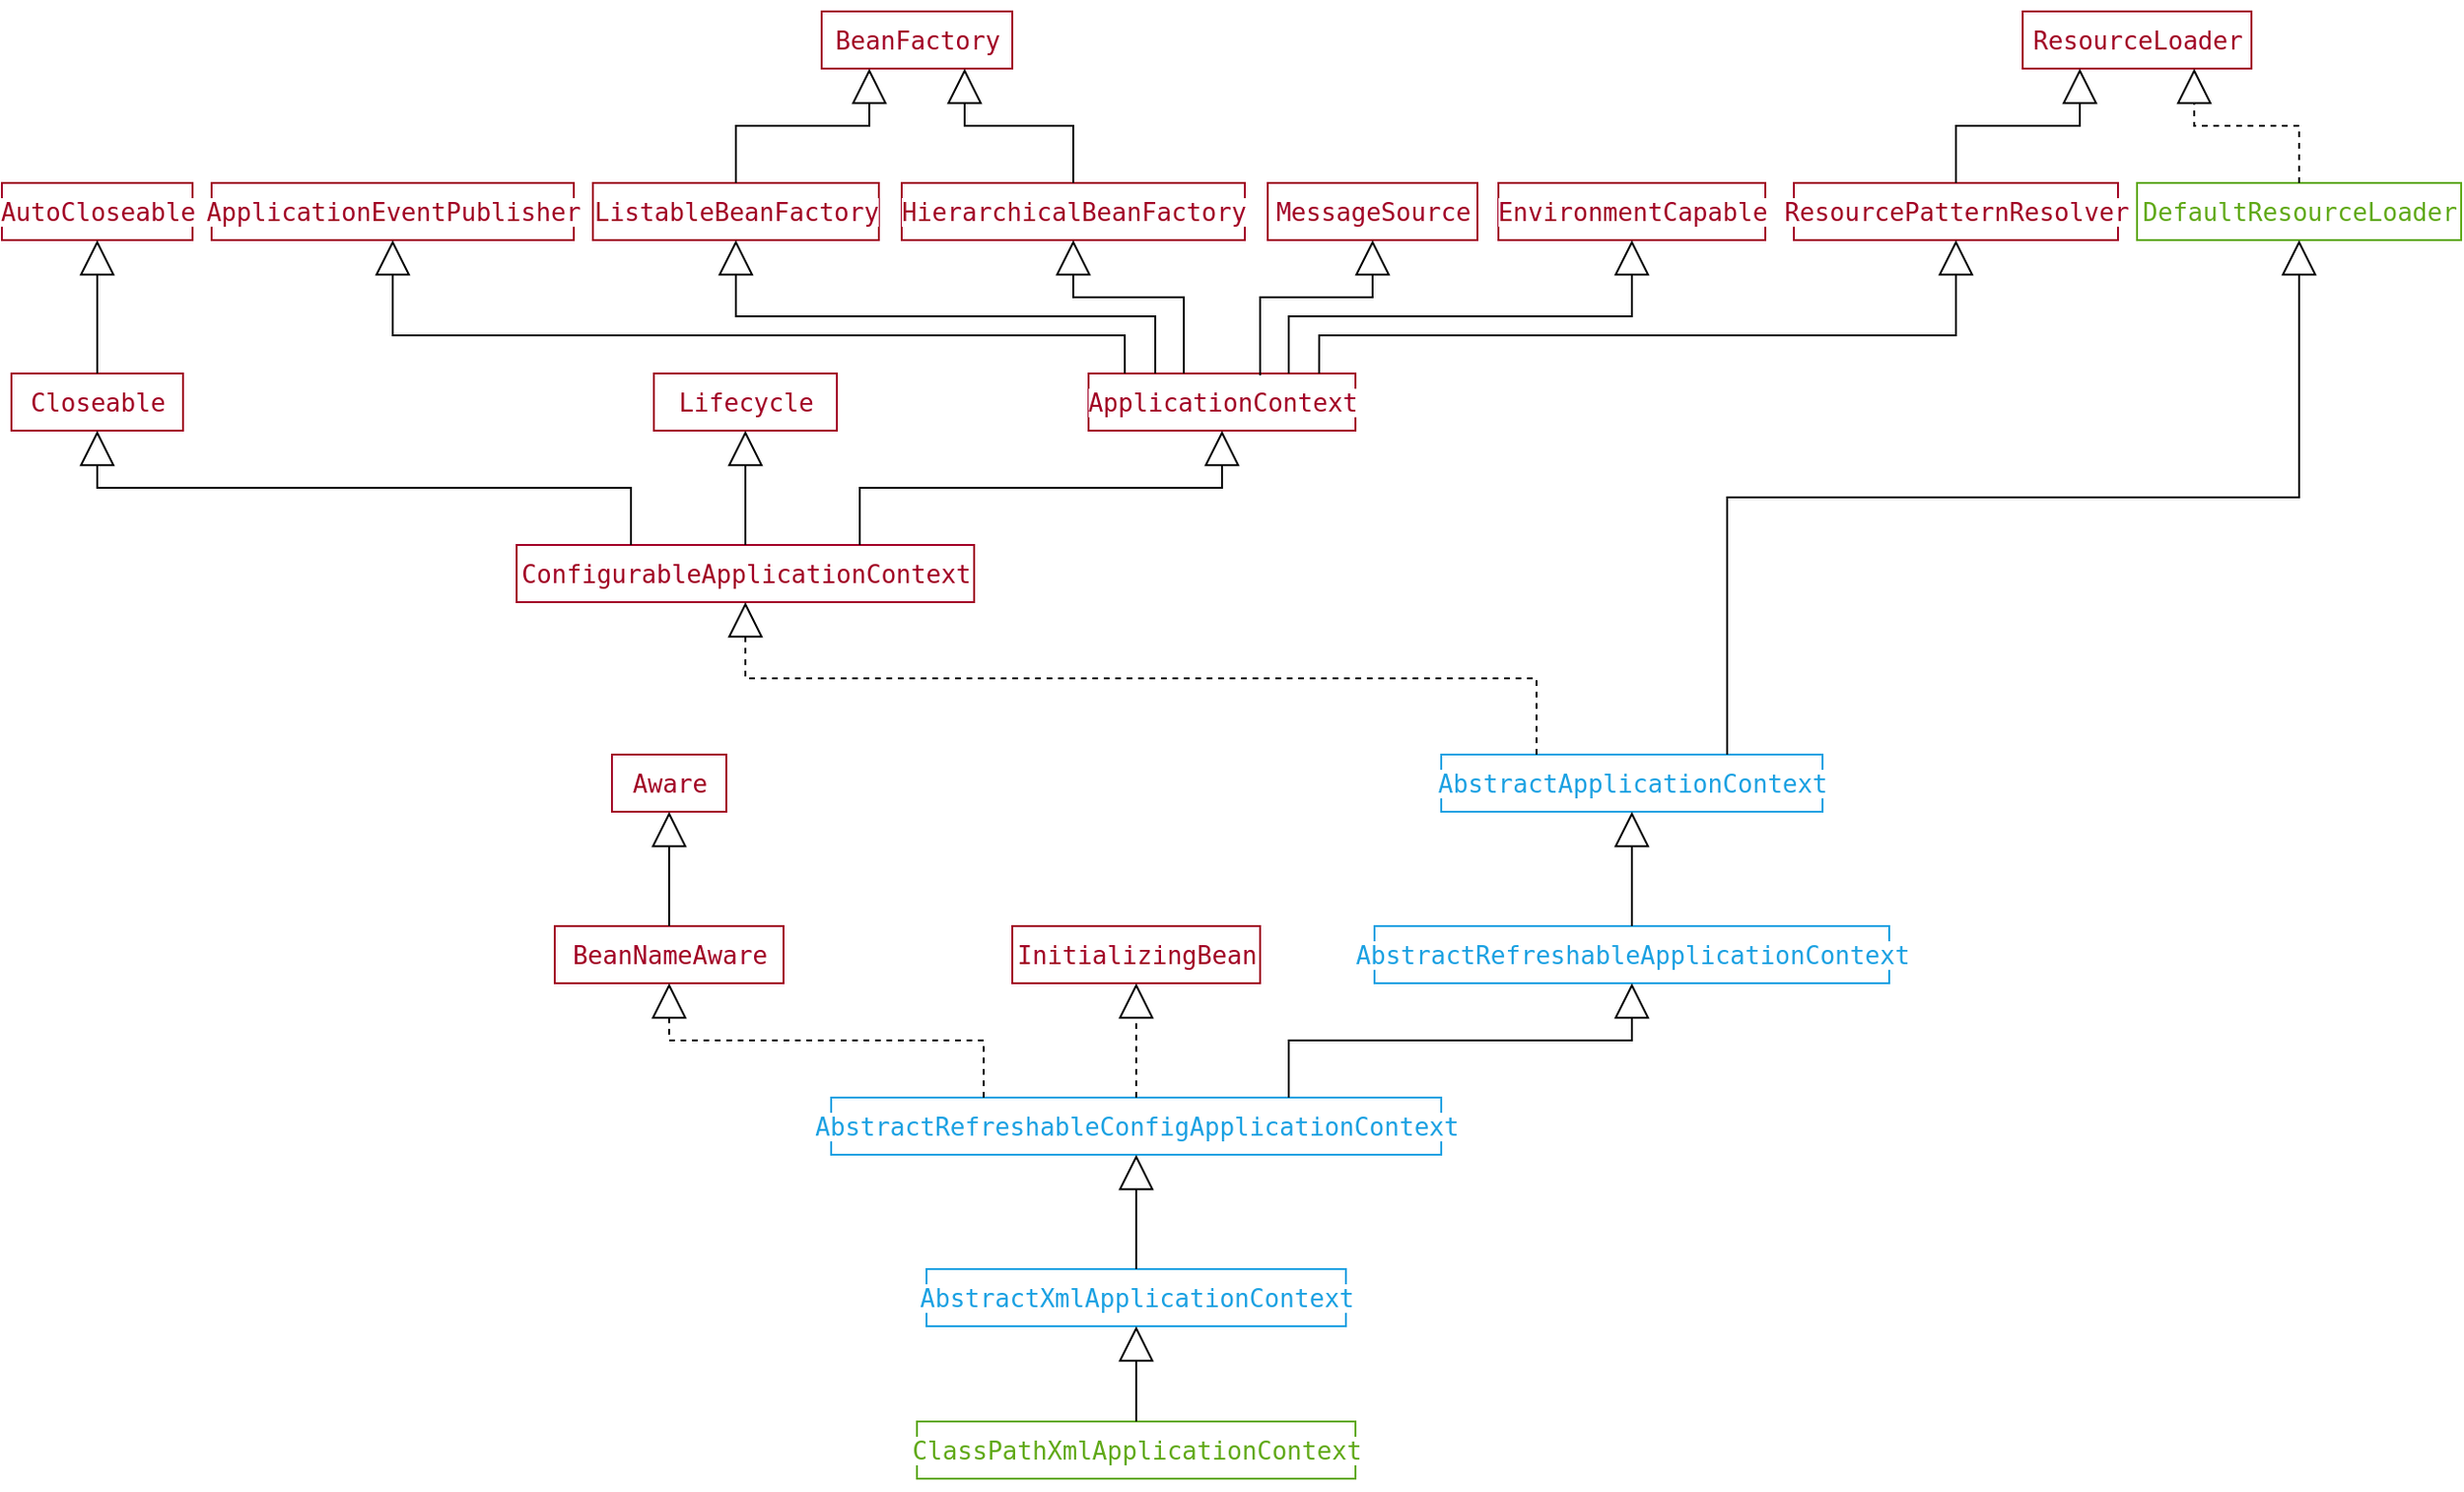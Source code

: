 <mxfile version="12.9.9" type="device" pages="3"><diagram id="c3KpajyQQx9GOjFO3jtc" name="ClassPathXmlApplicationContext"><mxGraphModel dx="1899" dy="792" grid="1" gridSize="10" guides="1" tooltips="1" connect="1" arrows="1" fold="1" page="1" pageScale="1" pageWidth="827" pageHeight="1169" math="0" shadow="0"><root><mxCell id="0"/><mxCell id="1" parent="0"/><mxCell id="cStO9oP67vrJTT2HB-t--1" value="&lt;div style=&quot;background-color: rgb(255 , 255 , 255)&quot;&gt;&lt;pre style=&quot;font-family: &amp;quot;jetbrains mono&amp;quot;, monospace; font-size: 9.8pt;&quot;&gt;&lt;span style=&quot;&quot;&gt;ClassPathXmlApplicationContext&lt;/span&gt;&lt;/pre&gt;&lt;/div&gt;" style="html=1;fontFamily=Helvetica;strokeColor=#60A917;fontColor=#60A917;" parent="1" vertex="1"><mxGeometry x="270" y="910" width="230" height="30" as="geometry"/></mxCell><mxCell id="cStO9oP67vrJTT2HB-t--2" value="&lt;div style=&quot;background-color: rgb(255, 255, 255); font-size: 9.8pt;&quot;&gt;&lt;pre style=&quot;font-family: &amp;quot;jetbrains mono&amp;quot; , monospace ; font-size: 9.8pt&quot;&gt;&lt;span style=&quot;&quot;&gt;AbstractXmlApplicationContext&lt;/span&gt;&lt;/pre&gt;&lt;/div&gt;" style="html=1;fontFamily=Helvetica;strokeColor=#1BA1E2;fontColor=#1BA1E2;" parent="1" vertex="1"><mxGeometry x="275" y="830" width="220" height="30" as="geometry"/></mxCell><mxCell id="cStO9oP67vrJTT2HB-t--3" value="" style="endArrow=block;endSize=16;endFill=0;html=1;fontFamily=Helvetica;entryX=0.5;entryY=1;entryDx=0;entryDy=0;exitX=0.5;exitY=0;exitDx=0;exitDy=0;" parent="1" source="cStO9oP67vrJTT2HB-t--1" target="cStO9oP67vrJTT2HB-t--2" edge="1"><mxGeometry width="160" relative="1" as="geometry"><mxPoint x="330" y="580" as="sourcePoint"/><mxPoint x="490" y="580" as="targetPoint"/></mxGeometry></mxCell><mxCell id="cStO9oP67vrJTT2HB-t--4" value="&lt;div style=&quot;background-color: rgb(255, 255, 255); font-size: 9.8pt;&quot;&gt;&lt;pre style=&quot;font-family: &amp;quot;jetbrains mono&amp;quot; , monospace ; font-size: 9.8pt&quot;&gt;&lt;span style=&quot;&quot;&gt;AbstractRefreshableConfigApplicationContext&lt;/span&gt;&lt;/pre&gt;&lt;/div&gt;" style="html=1;fontFamily=Helvetica;strokeColor=#1BA1E2;fontColor=#1BA1E2;" parent="1" vertex="1"><mxGeometry x="225" y="740" width="320" height="30" as="geometry"/></mxCell><mxCell id="cStO9oP67vrJTT2HB-t--5" value="" style="endArrow=block;endSize=16;endFill=0;html=1;fontFamily=Helvetica;entryX=0.5;entryY=1;entryDx=0;entryDy=0;exitX=0.5;exitY=0;exitDx=0;exitDy=0;" parent="1" source="cStO9oP67vrJTT2HB-t--2" target="cStO9oP67vrJTT2HB-t--4" edge="1"><mxGeometry width="160" relative="1" as="geometry"><mxPoint x="395" y="890" as="sourcePoint"/><mxPoint x="395" y="850" as="targetPoint"/></mxGeometry></mxCell><mxCell id="cStO9oP67vrJTT2HB-t--6" value="&lt;div style=&quot;background-color: rgb(255, 255, 255); font-size: 9.8pt;&quot;&gt;&lt;pre style=&quot;font-family: &amp;quot;jetbrains mono&amp;quot; , monospace ; font-size: 9.8pt&quot;&gt;&lt;pre style=&quot;font-family: &amp;quot;jetbrains mono&amp;quot; , monospace ; font-size: 9.8pt&quot;&gt;&lt;span style=&quot;&quot;&gt;BeanNameAware&lt;/span&gt;&lt;/pre&gt;&lt;/pre&gt;&lt;/div&gt;" style="html=1;fontFamily=Helvetica;fontColor=#A20025;strokeColor=#A20025;" parent="1" vertex="1"><mxGeometry x="80" y="650" width="120" height="30" as="geometry"/></mxCell><mxCell id="cStO9oP67vrJTT2HB-t--7" value="&lt;div style=&quot;background-color: rgb(255, 255, 255); font-size: 9.8pt;&quot;&gt;&lt;pre style=&quot;font-family: &amp;quot;jetbrains mono&amp;quot; , monospace ; font-size: 9.8pt&quot;&gt;&lt;pre style=&quot;font-family: &amp;quot;jetbrains mono&amp;quot; , monospace ; font-size: 9.8pt&quot;&gt;&lt;span style=&quot;&quot;&gt;InitializingBean&lt;/span&gt;&lt;/pre&gt;&lt;/pre&gt;&lt;/div&gt;" style="html=1;fontFamily=Helvetica;fontColor=#A20025;strokeColor=#A20025;" parent="1" vertex="1"><mxGeometry x="320" y="650" width="130" height="30" as="geometry"/></mxCell><mxCell id="cStO9oP67vrJTT2HB-t--8" value="&lt;div style=&quot;background-color: rgb(255, 255, 255); font-size: 9.8pt;&quot;&gt;&lt;pre style=&quot;font-family: &amp;quot;jetbrains mono&amp;quot; , monospace ; font-size: 9.8pt&quot;&gt;&lt;pre style=&quot;font-family: &amp;quot;jetbrains mono&amp;quot; , monospace ; font-size: 9.8pt&quot;&gt;&lt;span style=&quot;&quot;&gt;AbstractRefreshableApplicationContext&lt;/span&gt;&lt;/pre&gt;&lt;/pre&gt;&lt;/div&gt;" style="html=1;fontFamily=Helvetica;strokeColor=#1BA1E2;fontColor=#1BA1E2;" parent="1" vertex="1"><mxGeometry x="510" y="650" width="270" height="30" as="geometry"/></mxCell><mxCell id="cStO9oP67vrJTT2HB-t--9" value="&lt;div style=&quot;background-color: rgb(255, 255, 255); font-size: 9.8pt;&quot;&gt;&lt;pre style=&quot;font-family: &amp;quot;jetbrains mono&amp;quot; , monospace ; font-size: 9.8pt&quot;&gt;&lt;pre style=&quot;font-family: &amp;quot;jetbrains mono&amp;quot; , monospace ; font-size: 9.8pt&quot;&gt;&lt;span style=&quot;&quot;&gt;Aware&lt;/span&gt;&lt;/pre&gt;&lt;/pre&gt;&lt;/div&gt;" style="html=1;fontFamily=Helvetica;fontColor=#A20025;strokeColor=#A20025;" parent="1" vertex="1"><mxGeometry x="110" y="560" width="60" height="30" as="geometry"/></mxCell><mxCell id="cStO9oP67vrJTT2HB-t--10" value="&lt;div style=&quot;background-color: rgb(255, 255, 255); font-size: 9.8pt;&quot;&gt;&lt;pre style=&quot;font-family: &amp;quot;jetbrains mono&amp;quot; , monospace ; font-size: 9.8pt&quot;&gt;&lt;pre style=&quot;font-family: &amp;quot;jetbrains mono&amp;quot; , monospace ; font-size: 9.8pt&quot;&gt;&lt;span style=&quot;&quot;&gt;AbstractApplicationContext&lt;/span&gt;&lt;/pre&gt;&lt;/pre&gt;&lt;/div&gt;" style="html=1;fontFamily=Helvetica;strokeColor=#1BA1E2;fontColor=#1BA1E2;" parent="1" vertex="1"><mxGeometry x="545" y="560" width="200" height="30" as="geometry"/></mxCell><mxCell id="cStO9oP67vrJTT2HB-t--11" value="&lt;div style=&quot;background-color: rgb(255, 255, 255); font-size: 9.8pt;&quot;&gt;&lt;pre style=&quot;font-family: &amp;quot;jetbrains mono&amp;quot; , monospace ; font-size: 9.8pt&quot;&gt;&lt;pre style=&quot;font-family: &amp;quot;jetbrains mono&amp;quot; , monospace ; font-size: 9.8pt&quot;&gt;&lt;span style=&quot;&quot;&gt;ConfigurableApplicationContext&lt;/span&gt;&lt;/pre&gt;&lt;/pre&gt;&lt;/div&gt;" style="html=1;fontFamily=Helvetica;strokeColor=#A20025;fontColor=#A20025;" parent="1" vertex="1"><mxGeometry x="60" y="450" width="240" height="30" as="geometry"/></mxCell><mxCell id="cStO9oP67vrJTT2HB-t--12" value="&lt;div style=&quot;background-color: rgb(255, 255, 255); font-size: 9.8pt;&quot;&gt;&lt;pre style=&quot;font-family: &amp;quot;jetbrains mono&amp;quot; , monospace ; font-size: 9.8pt&quot;&gt;&lt;pre style=&quot;font-family: &amp;quot;jetbrains mono&amp;quot; , monospace ; font-size: 9.8pt&quot;&gt;&lt;span style=&quot;&quot;&gt;Closeable&lt;/span&gt;&lt;/pre&gt;&lt;/pre&gt;&lt;/div&gt;" style="html=1;fontFamily=Helvetica;strokeColor=#A20025;fontColor=#A20025;" parent="1" vertex="1"><mxGeometry x="-205" y="360" width="90" height="30" as="geometry"/></mxCell><mxCell id="cStO9oP67vrJTT2HB-t--13" value="&lt;div style=&quot;background-color: rgb(255, 255, 255); font-size: 9.8pt;&quot;&gt;&lt;pre style=&quot;font-family: &amp;quot;jetbrains mono&amp;quot; , monospace ; font-size: 9.8pt&quot;&gt;&lt;pre style=&quot;font-family: &amp;quot;jetbrains mono&amp;quot; , monospace ; font-size: 9.8pt&quot;&gt;&lt;span style=&quot;&quot;&gt;AutoCloseable&lt;/span&gt;&lt;/pre&gt;&lt;/pre&gt;&lt;/div&gt;" style="html=1;fontFamily=Helvetica;strokeColor=#A20025;fontColor=#A20025;" parent="1" vertex="1"><mxGeometry x="-210" y="260" width="100" height="30" as="geometry"/></mxCell><mxCell id="cStO9oP67vrJTT2HB-t--14" value="&lt;div style=&quot;background-color: rgb(255, 255, 255); font-size: 9.8pt;&quot;&gt;&lt;pre style=&quot;font-family: &amp;quot;jetbrains mono&amp;quot; , monospace ; font-size: 9.8pt&quot;&gt;&lt;pre style=&quot;font-family: &amp;quot;jetbrains mono&amp;quot; , monospace ; font-size: 9.8pt&quot;&gt;&lt;span style=&quot;&quot;&gt;Lifecycle&lt;/span&gt;&lt;/pre&gt;&lt;/pre&gt;&lt;/div&gt;" style="html=1;fontFamily=Helvetica;strokeColor=#A20025;fontColor=#A20025;" parent="1" vertex="1"><mxGeometry x="132" y="360" width="96" height="30" as="geometry"/></mxCell><mxCell id="cStO9oP67vrJTT2HB-t--15" value="&lt;div style=&quot;background-color: rgb(255, 255, 255); font-size: 9.8pt;&quot;&gt;&lt;pre style=&quot;font-family: &amp;quot;jetbrains mono&amp;quot; , monospace ; font-size: 9.8pt&quot;&gt;&lt;pre style=&quot;font-family: &amp;quot;jetbrains mono&amp;quot; , monospace ; font-size: 9.8pt&quot;&gt;&lt;span style=&quot;&quot;&gt;ApplicationContext&lt;/span&gt;&lt;/pre&gt;&lt;/pre&gt;&lt;/div&gt;" style="html=1;fontFamily=Helvetica;strokeColor=#A20025;fontColor=#A20025;" parent="1" vertex="1"><mxGeometry x="360" y="360" width="140" height="30" as="geometry"/></mxCell><mxCell id="cStO9oP67vrJTT2HB-t--16" value="&lt;div style=&quot;background-color: rgb(255, 255, 255); font-size: 9.8pt;&quot;&gt;&lt;pre style=&quot;font-family: &amp;quot;jetbrains mono&amp;quot; , monospace ; font-size: 9.8pt&quot;&gt;&lt;pre style=&quot;font-family: &amp;quot;jetbrains mono&amp;quot; , monospace ; font-size: 9.8pt&quot;&gt;&lt;span style=&quot;&quot;&gt;ApplicationEventPublisher&lt;/span&gt;&lt;/pre&gt;&lt;/pre&gt;&lt;/div&gt;" style="html=1;fontFamily=Helvetica;strokeColor=#A20025;fontColor=#A20025;" parent="1" vertex="1"><mxGeometry x="-100" y="260" width="190" height="30" as="geometry"/></mxCell><mxCell id="cStO9oP67vrJTT2HB-t--17" value="&lt;div style=&quot;background-color: rgb(255, 255, 255); font-size: 9.8pt;&quot;&gt;&lt;pre style=&quot;font-family: &amp;quot;jetbrains mono&amp;quot; , monospace ; font-size: 9.8pt&quot;&gt;&lt;pre style=&quot;font-family: &amp;quot;jetbrains mono&amp;quot; , monospace ; font-size: 9.8pt&quot;&gt;&lt;pre style=&quot;font-family: &amp;quot;jetbrains mono&amp;quot; , monospace ; font-size: 9.8pt&quot;&gt;&lt;span style=&quot;&quot;&gt;ListableBeanFactory&lt;/span&gt;&lt;/pre&gt;&lt;/pre&gt;&lt;/pre&gt;&lt;/div&gt;" style="html=1;fontFamily=Helvetica;strokeColor=#A20025;fontColor=#A20025;" parent="1" vertex="1"><mxGeometry x="100" y="260" width="150" height="30" as="geometry"/></mxCell><mxCell id="cStO9oP67vrJTT2HB-t--18" value="&lt;div style=&quot;background-color: rgb(255, 255, 255); font-size: 9.8pt;&quot;&gt;&lt;pre style=&quot;font-family: &amp;quot;jetbrains mono&amp;quot; , monospace ; font-size: 9.8pt&quot;&gt;&lt;pre style=&quot;font-family: &amp;quot;jetbrains mono&amp;quot; , monospace ; font-size: 9.8pt&quot;&gt;&lt;pre style=&quot;font-family: &amp;quot;jetbrains mono&amp;quot; , monospace ; font-size: 9.8pt&quot;&gt;&lt;pre style=&quot;font-family: &amp;quot;jetbrains mono&amp;quot; , monospace ; font-size: 9.8pt&quot;&gt;&lt;span style=&quot;&quot;&gt;HierarchicalBeanFactory&lt;/span&gt;&lt;/pre&gt;&lt;/pre&gt;&lt;/pre&gt;&lt;/pre&gt;&lt;/div&gt;" style="html=1;fontFamily=Helvetica;strokeColor=#A20025;fontColor=#A20025;" parent="1" vertex="1"><mxGeometry x="262" y="260" width="180" height="30" as="geometry"/></mxCell><mxCell id="cStO9oP67vrJTT2HB-t--19" value="&lt;div style=&quot;background-color: rgb(255, 255, 255); font-size: 9.8pt;&quot;&gt;&lt;pre style=&quot;font-family: &amp;quot;jetbrains mono&amp;quot; , monospace ; font-size: 9.8pt&quot;&gt;&lt;pre style=&quot;font-family: &amp;quot;jetbrains mono&amp;quot; , monospace ; font-size: 9.8pt&quot;&gt;&lt;pre style=&quot;font-family: &amp;quot;jetbrains mono&amp;quot; , monospace ; font-size: 9.8pt&quot;&gt;&lt;pre style=&quot;font-family: &amp;quot;jetbrains mono&amp;quot; , monospace ; font-size: 9.8pt&quot;&gt;&lt;pre style=&quot;font-family: &amp;quot;jetbrains mono&amp;quot; , monospace ; font-size: 9.8pt&quot;&gt;&lt;span style=&quot;&quot;&gt;MessageSource&lt;/span&gt;&lt;/pre&gt;&lt;/pre&gt;&lt;/pre&gt;&lt;/pre&gt;&lt;/pre&gt;&lt;/div&gt;" style="html=1;fontFamily=Helvetica;strokeColor=#A20025;fontColor=#A20025;" parent="1" vertex="1"><mxGeometry x="454" y="260" width="110" height="30" as="geometry"/></mxCell><mxCell id="cStO9oP67vrJTT2HB-t--20" value="&lt;div style=&quot;background-color: rgb(255, 255, 255); font-size: 9.8pt;&quot;&gt;&lt;pre style=&quot;font-family: &amp;quot;jetbrains mono&amp;quot; , monospace ; font-size: 9.8pt&quot;&gt;&lt;pre style=&quot;font-family: &amp;quot;jetbrains mono&amp;quot; , monospace ; font-size: 9.8pt&quot;&gt;&lt;pre style=&quot;font-family: &amp;quot;jetbrains mono&amp;quot; , monospace ; font-size: 9.8pt&quot;&gt;&lt;pre style=&quot;font-family: &amp;quot;jetbrains mono&amp;quot; , monospace ; font-size: 9.8pt&quot;&gt;&lt;pre style=&quot;font-family: &amp;quot;jetbrains mono&amp;quot; , monospace ; font-size: 9.8pt&quot;&gt;&lt;pre style=&quot;font-family: &amp;quot;jetbrains mono&amp;quot; , monospace ; font-size: 9.8pt&quot;&gt;&lt;span style=&quot;&quot;&gt;EnvironmentCapable&lt;/span&gt;&lt;/pre&gt;&lt;/pre&gt;&lt;/pre&gt;&lt;/pre&gt;&lt;/pre&gt;&lt;/pre&gt;&lt;/div&gt;" style="html=1;fontFamily=Helvetica;strokeColor=#A20025;fontColor=#A20025;" parent="1" vertex="1"><mxGeometry x="575" y="260" width="140" height="30" as="geometry"/></mxCell><mxCell id="cStO9oP67vrJTT2HB-t--21" value="&lt;div style=&quot;background-color: rgb(255, 255, 255); font-size: 9.8pt;&quot;&gt;&lt;pre style=&quot;font-family: &amp;quot;jetbrains mono&amp;quot; , monospace ; font-size: 9.8pt&quot;&gt;&lt;pre style=&quot;font-family: &amp;quot;jetbrains mono&amp;quot; , monospace ; font-size: 9.8pt&quot;&gt;&lt;pre style=&quot;font-family: &amp;quot;jetbrains mono&amp;quot; , monospace ; font-size: 9.8pt&quot;&gt;&lt;pre style=&quot;font-family: &amp;quot;jetbrains mono&amp;quot; , monospace ; font-size: 9.8pt&quot;&gt;&lt;pre style=&quot;font-family: &amp;quot;jetbrains mono&amp;quot; , monospace ; font-size: 9.8pt&quot;&gt;&lt;pre style=&quot;font-family: &amp;quot;jetbrains mono&amp;quot; , monospace ; font-size: 9.8pt&quot;&gt;&lt;pre style=&quot;font-family: &amp;quot;jetbrains mono&amp;quot; , monospace ; font-size: 9.8pt&quot;&gt;&lt;span style=&quot;&quot;&gt;ResourcePatternResolver&lt;/span&gt;&lt;/pre&gt;&lt;/pre&gt;&lt;/pre&gt;&lt;/pre&gt;&lt;/pre&gt;&lt;/pre&gt;&lt;/pre&gt;&lt;/div&gt;" style="html=1;fontFamily=Helvetica;strokeColor=#A20025;fontColor=#A20025;" parent="1" vertex="1"><mxGeometry x="730" y="260" width="170" height="30" as="geometry"/></mxCell><mxCell id="cStO9oP67vrJTT2HB-t--22" value="&lt;div style=&quot;background-color: rgb(255, 255, 255); font-size: 9.8pt;&quot;&gt;&lt;pre style=&quot;font-family: &amp;quot;jetbrains mono&amp;quot; , monospace ; font-size: 9.8pt&quot;&gt;&lt;pre style=&quot;font-family: &amp;quot;jetbrains mono&amp;quot; , monospace ; font-size: 9.8pt&quot;&gt;&lt;pre style=&quot;font-family: &amp;quot;jetbrains mono&amp;quot; , monospace ; font-size: 9.8pt&quot;&gt;&lt;pre style=&quot;font-family: &amp;quot;jetbrains mono&amp;quot; , monospace ; font-size: 9.8pt&quot;&gt;&lt;pre style=&quot;font-family: &amp;quot;jetbrains mono&amp;quot; , monospace ; font-size: 9.8pt&quot;&gt;&lt;pre style=&quot;font-family: &amp;quot;jetbrains mono&amp;quot; , monospace ; font-size: 9.8pt&quot;&gt;&lt;pre style=&quot;font-family: &amp;quot;jetbrains mono&amp;quot; , monospace ; font-size: 9.8pt&quot;&gt;&lt;pre style=&quot;font-family: &amp;quot;jetbrains mono&amp;quot; , monospace ; font-size: 9.8pt&quot;&gt;&lt;span style=&quot;&quot;&gt;DefaultResourceLoader&lt;/span&gt;&lt;/pre&gt;&lt;/pre&gt;&lt;/pre&gt;&lt;/pre&gt;&lt;/pre&gt;&lt;/pre&gt;&lt;/pre&gt;&lt;/pre&gt;&lt;/div&gt;" style="html=1;fontFamily=Helvetica;strokeColor=#60A917;fontColor=#60A917;" parent="1" vertex="1"><mxGeometry x="910" y="260" width="170" height="30" as="geometry"/></mxCell><mxCell id="cStO9oP67vrJTT2HB-t--23" value="&lt;div style=&quot;background-color: rgb(255, 255, 255); font-size: 9.8pt;&quot;&gt;&lt;pre style=&quot;font-family: &amp;quot;jetbrains mono&amp;quot; , monospace ; font-size: 9.8pt&quot;&gt;&lt;pre style=&quot;font-family: &amp;quot;jetbrains mono&amp;quot; , monospace ; font-size: 9.8pt&quot;&gt;&lt;pre style=&quot;font-family: &amp;quot;jetbrains mono&amp;quot; , monospace ; font-size: 9.8pt&quot;&gt;&lt;pre style=&quot;font-family: &amp;quot;jetbrains mono&amp;quot; , monospace ; font-size: 9.8pt&quot;&gt;&lt;pre style=&quot;font-family: &amp;quot;jetbrains mono&amp;quot; , monospace ; font-size: 9.8pt&quot;&gt;&lt;pre style=&quot;font-family: &amp;quot;jetbrains mono&amp;quot; , monospace ; font-size: 9.8pt&quot;&gt;&lt;pre style=&quot;font-family: &amp;quot;jetbrains mono&amp;quot; , monospace ; font-size: 9.8pt&quot;&gt;&lt;pre style=&quot;font-family: &amp;quot;jetbrains mono&amp;quot; , monospace ; font-size: 9.8pt&quot;&gt;&lt;pre style=&quot;font-family: &amp;quot;jetbrains mono&amp;quot; , monospace ; font-size: 9.8pt&quot;&gt;&lt;span style=&quot;&quot;&gt;ResourceLoader&lt;/span&gt;&lt;/pre&gt;&lt;/pre&gt;&lt;/pre&gt;&lt;/pre&gt;&lt;/pre&gt;&lt;/pre&gt;&lt;/pre&gt;&lt;/pre&gt;&lt;/pre&gt;&lt;/div&gt;" style="html=1;fontFamily=Helvetica;strokeColor=#A20025;fontColor=#A20025;" parent="1" vertex="1"><mxGeometry x="850" y="170" width="120" height="30" as="geometry"/></mxCell><mxCell id="cStO9oP67vrJTT2HB-t--24" value="&lt;div style=&quot;background-color: rgb(255, 255, 255); font-size: 9.8pt;&quot;&gt;&lt;pre style=&quot;font-family: &amp;quot;jetbrains mono&amp;quot; , monospace ; font-size: 9.8pt&quot;&gt;&lt;pre style=&quot;font-family: &amp;quot;jetbrains mono&amp;quot; , monospace ; font-size: 9.8pt&quot;&gt;&lt;pre style=&quot;font-family: &amp;quot;jetbrains mono&amp;quot; , monospace ; font-size: 9.8pt&quot;&gt;&lt;pre style=&quot;font-family: &amp;quot;jetbrains mono&amp;quot; , monospace ; font-size: 9.8pt&quot;&gt;&lt;span style=&quot;&quot;&gt;BeanFactory&lt;/span&gt;&lt;/pre&gt;&lt;/pre&gt;&lt;/pre&gt;&lt;/pre&gt;&lt;/div&gt;" style="html=1;fontFamily=Helvetica;strokeColor=#A20025;fontColor=#A20025;" parent="1" vertex="1"><mxGeometry x="220" y="170" width="100" height="30" as="geometry"/></mxCell><mxCell id="cStO9oP67vrJTT2HB-t--27" value="" style="endArrow=block;endSize=16;endFill=0;html=1;fontFamily=Helvetica;entryX=0.5;entryY=1;entryDx=0;entryDy=0;exitX=0.75;exitY=0;exitDx=0;exitDy=0;edgeStyle=orthogonalEdgeStyle;rounded=0;" parent="1" source="cStO9oP67vrJTT2HB-t--4" target="cStO9oP67vrJTT2HB-t--8" edge="1"><mxGeometry width="160" relative="1" as="geometry"><mxPoint x="395" y="820" as="sourcePoint"/><mxPoint x="395" y="780" as="targetPoint"/></mxGeometry></mxCell><mxCell id="cStO9oP67vrJTT2HB-t--28" value="" style="endArrow=block;endSize=16;endFill=0;html=1;fontFamily=Helvetica;entryX=0.5;entryY=1;entryDx=0;entryDy=0;exitX=0.5;exitY=0;exitDx=0;exitDy=0;dashed=1;" parent="1" source="cStO9oP67vrJTT2HB-t--4" target="cStO9oP67vrJTT2HB-t--7" edge="1"><mxGeometry width="160" relative="1" as="geometry"><mxPoint x="475" y="750" as="sourcePoint"/><mxPoint x="555" y="690" as="targetPoint"/></mxGeometry></mxCell><mxCell id="cStO9oP67vrJTT2HB-t--29" value="" style="endArrow=block;endSize=16;endFill=0;html=1;fontFamily=Helvetica;entryX=0.5;entryY=1;entryDx=0;entryDy=0;exitX=0.25;exitY=0;exitDx=0;exitDy=0;edgeStyle=orthogonalEdgeStyle;rounded=0;dashed=1;" parent="1" source="cStO9oP67vrJTT2HB-t--4" target="cStO9oP67vrJTT2HB-t--6" edge="1"><mxGeometry width="160" relative="1" as="geometry"><mxPoint x="485" y="760" as="sourcePoint"/><mxPoint x="565" y="700" as="targetPoint"/></mxGeometry></mxCell><mxCell id="cStO9oP67vrJTT2HB-t--30" value="" style="endArrow=block;endSize=16;endFill=0;html=1;fontFamily=Helvetica;entryX=0.5;entryY=1;entryDx=0;entryDy=0;exitX=0.5;exitY=0;exitDx=0;exitDy=0;" parent="1" source="cStO9oP67vrJTT2HB-t--8" target="cStO9oP67vrJTT2HB-t--10" edge="1"><mxGeometry width="160" relative="1" as="geometry"><mxPoint x="495" y="770" as="sourcePoint"/><mxPoint x="575" y="710" as="targetPoint"/></mxGeometry></mxCell><mxCell id="cStO9oP67vrJTT2HB-t--31" value="" style="endArrow=block;endSize=16;endFill=0;html=1;fontFamily=Helvetica;entryX=0.5;entryY=1;entryDx=0;entryDy=0;exitX=0.5;exitY=0;exitDx=0;exitDy=0;" parent="1" source="cStO9oP67vrJTT2HB-t--6" target="cStO9oP67vrJTT2HB-t--9" edge="1"><mxGeometry width="160" relative="1" as="geometry"><mxPoint x="505" y="780" as="sourcePoint"/><mxPoint x="585" y="720" as="targetPoint"/></mxGeometry></mxCell><mxCell id="cStO9oP67vrJTT2HB-t--32" value="" style="endArrow=block;endSize=16;endFill=0;html=1;fontFamily=Helvetica;entryX=0.5;entryY=1;entryDx=0;entryDy=0;exitX=0.25;exitY=0;exitDx=0;exitDy=0;edgeStyle=orthogonalEdgeStyle;rounded=0;dashed=1;" parent="1" source="cStO9oP67vrJTT2HB-t--10" target="cStO9oP67vrJTT2HB-t--11" edge="1"><mxGeometry width="160" relative="1" as="geometry"><mxPoint x="515" y="790" as="sourcePoint"/><mxPoint x="595" y="730" as="targetPoint"/></mxGeometry></mxCell><mxCell id="cStO9oP67vrJTT2HB-t--33" value="" style="endArrow=block;endSize=16;endFill=0;html=1;fontFamily=Helvetica;entryX=0.5;entryY=1;entryDx=0;entryDy=0;exitX=0.75;exitY=0;exitDx=0;exitDy=0;edgeStyle=orthogonalEdgeStyle;rounded=0;" parent="1" source="cStO9oP67vrJTT2HB-t--10" target="cStO9oP67vrJTT2HB-t--22" edge="1"><mxGeometry width="160" relative="1" as="geometry"><mxPoint x="525" y="800" as="sourcePoint"/><mxPoint x="605" y="740" as="targetPoint"/></mxGeometry></mxCell><mxCell id="cStO9oP67vrJTT2HB-t--34" value="" style="endArrow=block;endSize=16;endFill=0;html=1;fontFamily=Helvetica;entryX=0.5;entryY=1;entryDx=0;entryDy=0;exitX=0.5;exitY=0;exitDx=0;exitDy=0;" parent="1" source="cStO9oP67vrJTT2HB-t--11" target="cStO9oP67vrJTT2HB-t--14" edge="1"><mxGeometry width="160" relative="1" as="geometry"><mxPoint x="535" y="810" as="sourcePoint"/><mxPoint x="615" y="750" as="targetPoint"/></mxGeometry></mxCell><mxCell id="cStO9oP67vrJTT2HB-t--35" value="" style="endArrow=block;endSize=16;endFill=0;html=1;fontFamily=Helvetica;entryX=0.5;entryY=1;entryDx=0;entryDy=0;exitX=0.75;exitY=0;exitDx=0;exitDy=0;edgeStyle=orthogonalEdgeStyle;rounded=0;" parent="1" source="cStO9oP67vrJTT2HB-t--11" target="cStO9oP67vrJTT2HB-t--15" edge="1"><mxGeometry width="160" relative="1" as="geometry"><mxPoint x="545" y="820" as="sourcePoint"/><mxPoint x="625" y="760" as="targetPoint"/></mxGeometry></mxCell><mxCell id="cStO9oP67vrJTT2HB-t--36" value="" style="endArrow=block;endSize=16;endFill=0;html=1;fontFamily=Helvetica;entryX=0.5;entryY=1;entryDx=0;entryDy=0;edgeStyle=orthogonalEdgeStyle;rounded=0;exitX=0.25;exitY=0;exitDx=0;exitDy=0;" parent="1" source="cStO9oP67vrJTT2HB-t--11" target="cStO9oP67vrJTT2HB-t--12" edge="1"><mxGeometry width="160" relative="1" as="geometry"><mxPoint x="200" y="430" as="sourcePoint"/><mxPoint x="635" y="770" as="targetPoint"/></mxGeometry></mxCell><mxCell id="cStO9oP67vrJTT2HB-t--37" value="" style="endArrow=block;endSize=16;endFill=0;html=1;fontFamily=Helvetica;entryX=0.5;entryY=1;entryDx=0;entryDy=0;exitX=0.5;exitY=0;exitDx=0;exitDy=0;" parent="1" source="cStO9oP67vrJTT2HB-t--12" target="cStO9oP67vrJTT2HB-t--13" edge="1"><mxGeometry width="160" relative="1" as="geometry"><mxPoint x="415" y="840" as="sourcePoint"/><mxPoint x="495" y="780" as="targetPoint"/></mxGeometry></mxCell><mxCell id="cStO9oP67vrJTT2HB-t--38" value="" style="endArrow=block;endSize=16;endFill=0;html=1;fontFamily=Helvetica;entryX=0.5;entryY=1;entryDx=0;entryDy=0;rounded=0;exitX=0.136;exitY=0;exitDx=0;exitDy=0;exitPerimeter=0;edgeStyle=orthogonalEdgeStyle;" parent="1" source="cStO9oP67vrJTT2HB-t--15" target="cStO9oP67vrJTT2HB-t--16" edge="1"><mxGeometry width="160" relative="1" as="geometry"><mxPoint x="380" y="350" as="sourcePoint"/><mxPoint x="150" y="320" as="targetPoint"/><Array as="points"><mxPoint x="379" y="340"/><mxPoint x="-5" y="340"/></Array></mxGeometry></mxCell><mxCell id="cStO9oP67vrJTT2HB-t--39" value="" style="endArrow=block;endSize=16;endFill=0;html=1;fontFamily=Helvetica;entryX=0.5;entryY=1;entryDx=0;entryDy=0;exitX=0.25;exitY=0;exitDx=0;exitDy=0;rounded=0;edgeStyle=orthogonalEdgeStyle;" parent="1" source="cStO9oP67vrJTT2HB-t--15" target="cStO9oP67vrJTT2HB-t--17" edge="1"><mxGeometry width="160" relative="1" as="geometry"><mxPoint x="160" y="380" as="sourcePoint"/><mxPoint x="160" y="330" as="targetPoint"/><Array as="points"><mxPoint x="395" y="330"/><mxPoint x="175" y="330"/></Array></mxGeometry></mxCell><mxCell id="cStO9oP67vrJTT2HB-t--40" value="" style="endArrow=block;endSize=16;endFill=0;html=1;fontFamily=Helvetica;entryX=0.5;entryY=1;entryDx=0;entryDy=0;rounded=0;edgeStyle=orthogonalEdgeStyle;" parent="1" target="cStO9oP67vrJTT2HB-t--18" edge="1"><mxGeometry width="160" relative="1" as="geometry"><mxPoint x="410" y="360" as="sourcePoint"/><mxPoint x="170" y="340" as="targetPoint"/><Array as="points"><mxPoint x="410" y="320"/><mxPoint x="352" y="320"/></Array></mxGeometry></mxCell><mxCell id="cStO9oP67vrJTT2HB-t--43" value="" style="endArrow=block;endSize=16;endFill=0;html=1;fontFamily=Helvetica;entryX=0.5;entryY=1;entryDx=0;entryDy=0;exitX=0.75;exitY=0;exitDx=0;exitDy=0;rounded=0;edgeStyle=orthogonalEdgeStyle;" parent="1" source="cStO9oP67vrJTT2HB-t--15" target="cStO9oP67vrJTT2HB-t--20" edge="1"><mxGeometry width="160" relative="1" as="geometry"><mxPoint x="150" y="660" as="sourcePoint"/><mxPoint x="150" y="600" as="targetPoint"/><Array as="points"><mxPoint x="465" y="330"/><mxPoint x="645" y="330"/></Array></mxGeometry></mxCell><mxCell id="cStO9oP67vrJTT2HB-t--44" value="" style="endArrow=block;endSize=16;endFill=0;html=1;fontFamily=Helvetica;entryX=0.5;entryY=1;entryDx=0;entryDy=0;edgeStyle=orthogonalEdgeStyle;rounded=0;exitX=0.643;exitY=0.033;exitDx=0;exitDy=0;exitPerimeter=0;" parent="1" source="cStO9oP67vrJTT2HB-t--15" target="cStO9oP67vrJTT2HB-t--19" edge="1"><mxGeometry width="160" relative="1" as="geometry"><mxPoint x="450" y="360" as="sourcePoint"/><mxPoint x="160" y="610" as="targetPoint"/><Array as="points"><mxPoint x="450" y="320"/><mxPoint x="509" y="320"/></Array></mxGeometry></mxCell><mxCell id="cStO9oP67vrJTT2HB-t--45" value="" style="endArrow=block;endSize=16;endFill=0;html=1;fontFamily=Helvetica;entryX=0.5;entryY=1;entryDx=0;entryDy=0;exitX=0.864;exitY=0;exitDx=0;exitDy=0;exitPerimeter=0;edgeStyle=orthogonalEdgeStyle;rounded=0;" parent="1" source="cStO9oP67vrJTT2HB-t--15" target="cStO9oP67vrJTT2HB-t--21" edge="1"><mxGeometry width="160" relative="1" as="geometry"><mxPoint x="170" y="680" as="sourcePoint"/><mxPoint x="170" y="620" as="targetPoint"/><Array as="points"><mxPoint x="481" y="340"/><mxPoint x="815" y="340"/></Array></mxGeometry></mxCell><mxCell id="cStO9oP67vrJTT2HB-t--46" value="" style="endArrow=block;endSize=16;endFill=0;html=1;fontFamily=Helvetica;entryX=0.75;entryY=1;entryDx=0;entryDy=0;exitX=0.5;exitY=0;exitDx=0;exitDy=0;edgeStyle=orthogonalEdgeStyle;rounded=0;" parent="1" source="cStO9oP67vrJTT2HB-t--18" target="cStO9oP67vrJTT2HB-t--24" edge="1"><mxGeometry width="160" relative="1" as="geometry"><mxPoint x="190" y="460" as="sourcePoint"/><mxPoint x="190" y="400" as="targetPoint"/></mxGeometry></mxCell><mxCell id="cStO9oP67vrJTT2HB-t--48" value="" style="endArrow=block;endSize=16;endFill=0;html=1;fontFamily=Helvetica;entryX=0.25;entryY=1;entryDx=0;entryDy=0;exitX=0.5;exitY=0;exitDx=0;exitDy=0;rounded=0;edgeStyle=orthogonalEdgeStyle;" parent="1" source="cStO9oP67vrJTT2HB-t--17" target="cStO9oP67vrJTT2HB-t--24" edge="1"><mxGeometry width="160" relative="1" as="geometry"><mxPoint x="200" y="470" as="sourcePoint"/><mxPoint x="200" y="410" as="targetPoint"/></mxGeometry></mxCell><mxCell id="cStO9oP67vrJTT2HB-t--49" value="" style="endArrow=block;endSize=16;endFill=0;html=1;fontFamily=Helvetica;entryX=0.25;entryY=1;entryDx=0;entryDy=0;exitX=0.5;exitY=0;exitDx=0;exitDy=0;fontStyle=1;rounded=0;edgeStyle=orthogonalEdgeStyle;" parent="1" source="cStO9oP67vrJTT2HB-t--21" target="cStO9oP67vrJTT2HB-t--23" edge="1"><mxGeometry width="160" relative="1" as="geometry"><mxPoint x="210" y="480" as="sourcePoint"/><mxPoint x="210" y="420" as="targetPoint"/></mxGeometry></mxCell><mxCell id="cStO9oP67vrJTT2HB-t--50" value="" style="endArrow=block;endSize=16;endFill=0;html=1;fontFamily=Helvetica;entryX=0.75;entryY=1;entryDx=0;entryDy=0;exitX=0.5;exitY=0;exitDx=0;exitDy=0;edgeStyle=orthogonalEdgeStyle;rounded=0;dashed=1;" parent="1" source="cStO9oP67vrJTT2HB-t--22" target="cStO9oP67vrJTT2HB-t--23" edge="1"><mxGeometry width="160" relative="1" as="geometry"><mxPoint x="220" y="490" as="sourcePoint"/><mxPoint x="220" y="430" as="targetPoint"/></mxGeometry></mxCell></root></mxGraphModel></diagram><diagram id="eBBHjTyoOGTrHMhJkftm" name="DefaultListableBeanFactory"><mxGraphModel dx="1899" dy="792" grid="1" gridSize="10" guides="1" tooltips="1" connect="1" arrows="1" fold="1" page="1" pageScale="1" pageWidth="827" pageHeight="1169" math="0" shadow="0"><root><mxCell id="Yqb1A25lNx4VXIYLkvH_-0"/><mxCell id="Yqb1A25lNx4VXIYLkvH_-1" parent="Yqb1A25lNx4VXIYLkvH_-0"/><mxCell id="o3A6V7NK9JaBZrBJ-khj-0" value="&lt;pre style=&quot;background-color: #ffffff ; color: #080808 ; font-family: &amp;#34;jetbrains mono&amp;#34; , monospace ; font-size: 9.8pt&quot;&gt;&lt;span style=&quot;color: #000000&quot;&gt;DefaultListableBeanFactory&lt;/span&gt;&lt;/pre&gt;" style="rounded=0;whiteSpace=wrap;html=1;" parent="Yqb1A25lNx4VXIYLkvH_-1" vertex="1"><mxGeometry x="160" y="700" width="200" height="30" as="geometry"/></mxCell><mxCell id="kfj0Df7lRxmPKNRZSokU-0" value="&lt;pre style=&quot;background-color: rgb(255, 255, 255); font-family: &amp;quot;jetbrains mono&amp;quot;, monospace; font-size: 9.8pt;&quot;&gt;&lt;pre style=&quot;font-family: &amp;quot;jetbrains mono&amp;quot; , monospace ; font-size: 9.8pt&quot;&gt;&lt;span style=&quot;&quot;&gt;AbstractAutowireCapableBeanFactory&lt;/span&gt;&lt;/pre&gt;&lt;/pre&gt;" style="rounded=0;whiteSpace=wrap;html=1;fontColor=#1BA1E2;strokeColor=#1BA1E2;" parent="Yqb1A25lNx4VXIYLkvH_-1" vertex="1"><mxGeometry x="130" y="610" width="260" height="30" as="geometry"/></mxCell><mxCell id="kfj0Df7lRxmPKNRZSokU-1" value="&lt;pre style=&quot;background-color: rgb(255, 255, 255); font-family: &amp;quot;jetbrains mono&amp;quot;, monospace; font-size: 9.8pt;&quot;&gt;&lt;span style=&quot;&quot;&gt;ConfigurableListableBeanFactory&lt;/span&gt;&lt;/pre&gt;" style="rounded=0;whiteSpace=wrap;html=1;strokeColor=#A20025;fontColor=#A20025;" parent="Yqb1A25lNx4VXIYLkvH_-1" vertex="1"><mxGeometry x="510" y="610" width="240" height="30" as="geometry"/></mxCell><mxCell id="TA8tVRolGbYwtA_w_Zmb-0" value="" style="endArrow=block;endSize=16;endFill=0;html=1;fontFamily=Helvetica;entryX=0.5;entryY=1;entryDx=0;entryDy=0;exitX=0.5;exitY=0;exitDx=0;exitDy=0;" parent="Yqb1A25lNx4VXIYLkvH_-1" source="o3A6V7NK9JaBZrBJ-khj-0" target="kfj0Df7lRxmPKNRZSokU-0" edge="1"><mxGeometry width="160" relative="1" as="geometry"><mxPoint x="275" y="840" as="sourcePoint"/><mxPoint x="275" y="780" as="targetPoint"/></mxGeometry></mxCell><mxCell id="TA8tVRolGbYwtA_w_Zmb-1" value="" style="endArrow=block;endSize=16;endFill=0;html=1;fontFamily=Helvetica;entryX=0.5;entryY=1;entryDx=0;entryDy=0;exitX=0.75;exitY=0;exitDx=0;exitDy=0;dashed=1;edgeStyle=orthogonalEdgeStyle;rounded=0;" parent="Yqb1A25lNx4VXIYLkvH_-1" source="o3A6V7NK9JaBZrBJ-khj-0" target="kfj0Df7lRxmPKNRZSokU-1" edge="1"><mxGeometry width="160" relative="1" as="geometry"><mxPoint x="285" y="850" as="sourcePoint"/><mxPoint x="285" y="790" as="targetPoint"/><Array as="points"><mxPoint x="310" y="680"/><mxPoint x="630" y="680"/></Array></mxGeometry></mxCell><mxCell id="TA8tVRolGbYwtA_w_Zmb-2" value="&lt;pre style=&quot;background-color: rgb(255, 255, 255); font-family: &amp;quot;jetbrains mono&amp;quot;, monospace; font-size: 9.8pt;&quot;&gt;&lt;span style=&quot;&quot;&gt;AbstractBeanFactory&lt;/span&gt;&lt;/pre&gt;" style="rounded=0;whiteSpace=wrap;html=1;fontColor=#1BA1E2;strokeColor=#1BA1E2;" parent="Yqb1A25lNx4VXIYLkvH_-1" vertex="1"><mxGeometry x="180" y="520" width="160" height="30" as="geometry"/></mxCell><mxCell id="TA8tVRolGbYwtA_w_Zmb-3" value="&lt;pre style=&quot;background-color: rgb(255, 255, 255); font-family: &amp;quot;jetbrains mono&amp;quot;, monospace; font-size: 9.8pt;&quot;&gt;&lt;span style=&quot;&quot;&gt;AutowireCapableBeanFactory&lt;/span&gt;&lt;/pre&gt;" style="rounded=0;whiteSpace=wrap;html=1;strokeColor=#A20025;fontColor=#A20025;" parent="Yqb1A25lNx4VXIYLkvH_-1" vertex="1"><mxGeometry x="410" y="520" width="200" height="30" as="geometry"/></mxCell><mxCell id="TA8tVRolGbYwtA_w_Zmb-4" value="" style="endArrow=block;endSize=16;endFill=0;html=1;fontFamily=Helvetica;entryX=0.5;entryY=1;entryDx=0;entryDy=0;exitX=0.5;exitY=0;exitDx=0;exitDy=0;" parent="Yqb1A25lNx4VXIYLkvH_-1" source="kfj0Df7lRxmPKNRZSokU-0" target="TA8tVRolGbYwtA_w_Zmb-2" edge="1"><mxGeometry width="160" relative="1" as="geometry"><mxPoint x="270" y="710" as="sourcePoint"/><mxPoint x="270" y="570" as="targetPoint"/></mxGeometry></mxCell><mxCell id="TA8tVRolGbYwtA_w_Zmb-5" value="" style="endArrow=block;endSize=16;endFill=0;html=1;fontFamily=Helvetica;entryX=0.25;entryY=1;entryDx=0;entryDy=0;exitX=0.75;exitY=0;exitDx=0;exitDy=0;dashed=1;edgeStyle=orthogonalEdgeStyle;rounded=0;" parent="Yqb1A25lNx4VXIYLkvH_-1" source="kfj0Df7lRxmPKNRZSokU-0" target="TA8tVRolGbYwtA_w_Zmb-3" edge="1"><mxGeometry width="160" relative="1" as="geometry"><mxPoint x="270" y="710" as="sourcePoint"/><mxPoint x="270" y="570" as="targetPoint"/><Array as="points"><mxPoint x="325" y="590"/><mxPoint x="460" y="590"/></Array></mxGeometry></mxCell><mxCell id="TA8tVRolGbYwtA_w_Zmb-6" value="" style="endArrow=block;endSize=16;endFill=0;html=1;fontFamily=Helvetica;entryX=0.75;entryY=1;entryDx=0;entryDy=0;exitX=0.25;exitY=0;exitDx=0;exitDy=0;edgeStyle=orthogonalEdgeStyle;rounded=0;" parent="Yqb1A25lNx4VXIYLkvH_-1" source="kfj0Df7lRxmPKNRZSokU-1" target="TA8tVRolGbYwtA_w_Zmb-3" edge="1"><mxGeometry width="160" relative="1" as="geometry"><mxPoint x="280" y="720" as="sourcePoint"/><mxPoint x="280" y="580" as="targetPoint"/><Array as="points"><mxPoint x="570" y="590"/><mxPoint x="560" y="590"/></Array></mxGeometry></mxCell><mxCell id="TA8tVRolGbYwtA_w_Zmb-7" value="&lt;pre style=&quot;background-color: rgb(255, 255, 255); font-family: &amp;quot;jetbrains mono&amp;quot;, monospace; font-size: 9.8pt;&quot;&gt;&lt;span style=&quot;&quot;&gt;FactoryBeanRegistrySupport&lt;/span&gt;&lt;/pre&gt;" style="rounded=0;whiteSpace=wrap;html=1;fontColor=#1BA1E2;strokeColor=#1BA1E2;" parent="Yqb1A25lNx4VXIYLkvH_-1" vertex="1"><mxGeometry x="160" y="400" width="200" height="30" as="geometry"/></mxCell><mxCell id="TA8tVRolGbYwtA_w_Zmb-8" value="&lt;pre style=&quot;background-color: rgb(255, 255, 255); font-family: &amp;quot;jetbrains mono&amp;quot;, monospace; font-size: 9.8pt;&quot;&gt;&lt;span style=&quot;&quot;&gt;ConfigurableBeanFactory&lt;/span&gt;&lt;/pre&gt;" style="rounded=0;whiteSpace=wrap;html=1;strokeColor=#A20025;fontColor=#A20025;" parent="Yqb1A25lNx4VXIYLkvH_-1" vertex="1"><mxGeometry x="460" y="400" width="176" height="30" as="geometry"/></mxCell><mxCell id="TA8tVRolGbYwtA_w_Zmb-9" value="" style="endArrow=block;endSize=16;endFill=0;html=1;fontFamily=Helvetica;entryX=0.5;entryY=1;entryDx=0;entryDy=0;exitX=0.5;exitY=0;exitDx=0;exitDy=0;" parent="Yqb1A25lNx4VXIYLkvH_-1" source="TA8tVRolGbYwtA_w_Zmb-2" target="TA8tVRolGbYwtA_w_Zmb-7" edge="1"><mxGeometry width="160" relative="1" as="geometry"><mxPoint x="270" y="540" as="sourcePoint"/><mxPoint x="270" y="440" as="targetPoint"/></mxGeometry></mxCell><mxCell id="TA8tVRolGbYwtA_w_Zmb-10" value="" style="endArrow=block;endSize=16;endFill=0;html=1;fontFamily=Helvetica;entryX=0.25;entryY=1;entryDx=0;entryDy=0;exitX=0.75;exitY=0;exitDx=0;exitDy=0;edgeStyle=orthogonalEdgeStyle;rounded=0;" parent="Yqb1A25lNx4VXIYLkvH_-1" source="TA8tVRolGbYwtA_w_Zmb-2" target="TA8tVRolGbYwtA_w_Zmb-8" edge="1"><mxGeometry width="160" relative="1" as="geometry"><mxPoint x="280" y="550" as="sourcePoint"/><mxPoint x="280" y="450" as="targetPoint"/></mxGeometry></mxCell><mxCell id="TA8tVRolGbYwtA_w_Zmb-11" value="" style="endArrow=block;endSize=16;endFill=0;html=1;fontFamily=Helvetica;entryX=0.75;entryY=1;entryDx=0;entryDy=0;exitX=0.5;exitY=0;exitDx=0;exitDy=0;edgeStyle=orthogonalEdgeStyle;rounded=0;" parent="Yqb1A25lNx4VXIYLkvH_-1" source="kfj0Df7lRxmPKNRZSokU-1" target="TA8tVRolGbYwtA_w_Zmb-8" edge="1"><mxGeometry width="160" relative="1" as="geometry"><mxPoint x="290" y="560" as="sourcePoint"/><mxPoint x="290" y="460" as="targetPoint"/><Array as="points"><mxPoint x="630" y="510"/><mxPoint x="592" y="510"/></Array></mxGeometry></mxCell><mxCell id="TA8tVRolGbYwtA_w_Zmb-12" value="&lt;pre style=&quot;background-color: rgb(255, 255, 255); font-family: &amp;quot;jetbrains mono&amp;quot;, monospace; font-size: 9.8pt;&quot;&gt;&lt;span style=&quot;&quot;&gt;DefaultSingletonBeanRegistry&lt;/span&gt;&lt;/pre&gt;" style="rounded=0;whiteSpace=wrap;html=1;strokeColor=#60A917;fontColor=#60A917;" parent="Yqb1A25lNx4VXIYLkvH_-1" vertex="1"><mxGeometry x="150" y="320" width="220" height="30" as="geometry"/></mxCell><mxCell id="TA8tVRolGbYwtA_w_Zmb-14" value="&lt;pre style=&quot;background-color: rgb(255, 255, 255); font-family: &amp;quot;jetbrains mono&amp;quot;, monospace; font-size: 9.8pt;&quot;&gt;&lt;span style=&quot;&quot;&gt;HierarchicalBeanFactory&lt;/span&gt;&lt;/pre&gt;" style="rounded=0;whiteSpace=wrap;html=1;strokeColor=#A20025;fontColor=#A20025;" parent="Yqb1A25lNx4VXIYLkvH_-1" vertex="1"><mxGeometry x="530" y="320" width="180" height="30" as="geometry"/></mxCell><mxCell id="TA8tVRolGbYwtA_w_Zmb-15" value="&lt;pre style=&quot;background-color: rgb(255, 255, 255); font-family: &amp;quot;jetbrains mono&amp;quot;, monospace; font-size: 9.8pt;&quot;&gt;&lt;span style=&quot;&quot;&gt;ListableBeanFactory&lt;/span&gt;&lt;/pre&gt;" style="rounded=0;whiteSpace=wrap;html=1;strokeColor=#A20025;fontColor=#A20025;" parent="Yqb1A25lNx4VXIYLkvH_-1" vertex="1"><mxGeometry x="750" y="320" width="150" height="30" as="geometry"/></mxCell><mxCell id="TA8tVRolGbYwtA_w_Zmb-16" value="" style="endArrow=block;endSize=16;endFill=0;html=1;fontFamily=Helvetica;entryX=0.5;entryY=1;entryDx=0;entryDy=0;exitX=0.5;exitY=0;exitDx=0;exitDy=0;" parent="Yqb1A25lNx4VXIYLkvH_-1" source="TA8tVRolGbYwtA_w_Zmb-7" target="TA8tVRolGbYwtA_w_Zmb-12" edge="1"><mxGeometry width="160" relative="1" as="geometry"><mxPoint x="270" y="410" as="sourcePoint"/><mxPoint x="270" y="320" as="targetPoint"/></mxGeometry></mxCell><mxCell id="TA8tVRolGbYwtA_w_Zmb-17" value="" style="endArrow=block;endSize=16;endFill=0;html=1;fontFamily=Helvetica;entryX=0.5;entryY=1;entryDx=0;entryDy=0;exitX=0.75;exitY=0;exitDx=0;exitDy=0;edgeStyle=orthogonalEdgeStyle;rounded=0;" parent="Yqb1A25lNx4VXIYLkvH_-1" source="TA8tVRolGbYwtA_w_Zmb-8" target="TA8tVRolGbYwtA_w_Zmb-14" edge="1"><mxGeometry width="160" relative="1" as="geometry"><mxPoint x="280" y="420" as="sourcePoint"/><mxPoint x="280" y="330" as="targetPoint"/><Array as="points"><mxPoint x="592" y="380"/><mxPoint x="620" y="380"/></Array></mxGeometry></mxCell><mxCell id="TA8tVRolGbYwtA_w_Zmb-18" value="" style="endArrow=block;endSize=16;endFill=0;html=1;fontFamily=Helvetica;entryX=0.5;entryY=1;entryDx=0;entryDy=0;exitX=0.75;exitY=0;exitDx=0;exitDy=0;edgeStyle=orthogonalEdgeStyle;rounded=0;" parent="Yqb1A25lNx4VXIYLkvH_-1" source="kfj0Df7lRxmPKNRZSokU-1" target="TA8tVRolGbYwtA_w_Zmb-15" edge="1"><mxGeometry width="160" relative="1" as="geometry"><mxPoint x="290" y="430" as="sourcePoint"/><mxPoint x="290" y="340" as="targetPoint"/><Array as="points"><mxPoint x="690" y="590"/><mxPoint x="825" y="590"/></Array></mxGeometry></mxCell><mxCell id="TA8tVRolGbYwtA_w_Zmb-19" value="&lt;pre style=&quot;background-color: rgb(255, 255, 255); font-family: &amp;quot;jetbrains mono&amp;quot;, monospace; font-size: 9.8pt;&quot;&gt;&lt;span style=&quot;&quot;&gt;BeanDefinitionRegistry&lt;/span&gt;&lt;/pre&gt;" style="rounded=0;whiteSpace=wrap;html=1;strokeColor=#A20025;fontColor=#A20025;" parent="Yqb1A25lNx4VXIYLkvH_-1" vertex="1"><mxGeometry x="-10" y="230" width="170" height="30" as="geometry"/></mxCell><mxCell id="TA8tVRolGbYwtA_w_Zmb-20" value="&lt;pre style=&quot;background-color: rgb(255, 255, 255); font-family: &amp;quot;jetbrains mono&amp;quot;, monospace; font-size: 9.8pt;&quot;&gt;&lt;span style=&quot;&quot;&gt;SimpleAliasRegistry&lt;/span&gt;&lt;/pre&gt;" style="rounded=0;whiteSpace=wrap;html=1;strokeColor=#60A917;fontColor=#60A917;" parent="Yqb1A25lNx4VXIYLkvH_-1" vertex="1"><mxGeometry x="185" y="230" width="150" height="30" as="geometry"/></mxCell><mxCell id="TA8tVRolGbYwtA_w_Zmb-21" value="&lt;pre style=&quot;background-color: rgb(255, 255, 255); font-family: &amp;quot;jetbrains mono&amp;quot;, monospace; font-size: 9.8pt;&quot;&gt;&lt;span style=&quot;&quot;&gt;SingletonBeanRegistry&lt;/span&gt;&lt;/pre&gt;" style="rounded=0;whiteSpace=wrap;html=1;strokeColor=#A20025;fontColor=#A20025;" parent="Yqb1A25lNx4VXIYLkvH_-1" vertex="1"><mxGeometry x="370" y="230" width="160" height="30" as="geometry"/></mxCell><mxCell id="TA8tVRolGbYwtA_w_Zmb-23" value="&lt;pre style=&quot;background-color: #ffffff ; color: #080808 ; font-family: &amp;#34;jetbrains mono&amp;#34; , monospace ; font-size: 9.8pt&quot;&gt;&lt;span style=&quot;color: #000000&quot;&gt;BeanFactory&lt;/span&gt;&lt;/pre&gt;" style="rounded=0;whiteSpace=wrap;html=1;" parent="Yqb1A25lNx4VXIYLkvH_-1" vertex="1"><mxGeometry x="680" y="230" width="100" height="30" as="geometry"/></mxCell><mxCell id="TA8tVRolGbYwtA_w_Zmb-24" value="" style="endArrow=block;endSize=16;endFill=0;html=1;fontFamily=Helvetica;entryX=0.5;entryY=1;entryDx=0;entryDy=0;exitX=0.5;exitY=0;exitDx=0;exitDy=0;" parent="Yqb1A25lNx4VXIYLkvH_-1" source="TA8tVRolGbYwtA_w_Zmb-12" target="TA8tVRolGbYwtA_w_Zmb-20" edge="1"><mxGeometry width="160" relative="1" as="geometry"><mxPoint x="270" y="290" as="sourcePoint"/><mxPoint x="270" y="170" as="targetPoint"/></mxGeometry></mxCell><mxCell id="TA8tVRolGbYwtA_w_Zmb-25" value="" style="endArrow=block;endSize=16;endFill=0;html=1;fontFamily=Helvetica;entryX=0.5;entryY=1;entryDx=0;entryDy=0;exitX=0.25;exitY=0;exitDx=0;exitDy=0;edgeStyle=orthogonalEdgeStyle;rounded=0;" parent="Yqb1A25lNx4VXIYLkvH_-1" source="o3A6V7NK9JaBZrBJ-khj-0" target="TA8tVRolGbYwtA_w_Zmb-19" edge="1"><mxGeometry width="160" relative="1" as="geometry"><mxPoint x="390" y="290" as="sourcePoint"/><mxPoint x="390" y="170" as="targetPoint"/><Array as="points"><mxPoint x="210" y="680"/><mxPoint x="75" y="680"/></Array></mxGeometry></mxCell><mxCell id="TA8tVRolGbYwtA_w_Zmb-26" value="" style="endArrow=block;endSize=16;endFill=0;html=1;fontFamily=Helvetica;entryX=0.25;entryY=1;entryDx=0;entryDy=0;exitX=0.75;exitY=0;exitDx=0;exitDy=0;edgeStyle=orthogonalEdgeStyle;rounded=0;" parent="Yqb1A25lNx4VXIYLkvH_-1" source="TA8tVRolGbYwtA_w_Zmb-12" target="TA8tVRolGbYwtA_w_Zmb-21" edge="1"><mxGeometry width="160" relative="1" as="geometry"><mxPoint x="290" y="310" as="sourcePoint"/><mxPoint x="290" y="190" as="targetPoint"/><Array as="points"><mxPoint x="315" y="300"/><mxPoint x="410" y="300"/></Array></mxGeometry></mxCell><mxCell id="TA8tVRolGbYwtA_w_Zmb-27" value="" style="endArrow=block;endSize=16;endFill=0;html=1;fontFamily=Helvetica;entryX=0.75;entryY=1;entryDx=0;entryDy=0;exitX=0.25;exitY=0;exitDx=0;exitDy=0;edgeStyle=orthogonalEdgeStyle;rounded=0;" parent="Yqb1A25lNx4VXIYLkvH_-1" source="TA8tVRolGbYwtA_w_Zmb-8" target="TA8tVRolGbYwtA_w_Zmb-21" edge="1"><mxGeometry width="160" relative="1" as="geometry"><mxPoint x="450" y="250" as="sourcePoint"/><mxPoint x="300" y="200" as="targetPoint"/><Array as="points"><mxPoint x="504" y="380"/><mxPoint x="490" y="380"/></Array></mxGeometry></mxCell><mxCell id="TA8tVRolGbYwtA_w_Zmb-28" value="" style="endArrow=block;endSize=16;endFill=0;html=1;fontFamily=Helvetica;entryX=0.25;entryY=1;entryDx=0;entryDy=0;exitX=0.5;exitY=0;exitDx=0;exitDy=0;edgeStyle=orthogonalEdgeStyle;rounded=0;" parent="Yqb1A25lNx4VXIYLkvH_-1" source="TA8tVRolGbYwtA_w_Zmb-14" target="TA8tVRolGbYwtA_w_Zmb-23" edge="1"><mxGeometry width="160" relative="1" as="geometry"><mxPoint x="310" y="330" as="sourcePoint"/><mxPoint x="310" y="210" as="targetPoint"/><Array as="points"><mxPoint x="620" y="300"/><mxPoint x="705" y="300"/></Array></mxGeometry></mxCell><mxCell id="TA8tVRolGbYwtA_w_Zmb-29" value="" style="endArrow=block;endSize=16;endFill=0;html=1;fontFamily=Helvetica;entryX=0.5;entryY=1;entryDx=0;entryDy=0;exitX=0.5;exitY=0;exitDx=0;exitDy=0;rounded=0;edgeStyle=orthogonalEdgeStyle;" parent="Yqb1A25lNx4VXIYLkvH_-1" source="TA8tVRolGbYwtA_w_Zmb-3" target="TA8tVRolGbYwtA_w_Zmb-23" edge="1"><mxGeometry width="160" relative="1" as="geometry"><mxPoint x="320" y="340" as="sourcePoint"/><mxPoint x="320" y="220" as="targetPoint"/><Array as="points"><mxPoint x="510" y="490"/><mxPoint x="730" y="490"/></Array></mxGeometry></mxCell><mxCell id="TA8tVRolGbYwtA_w_Zmb-30" value="" style="endArrow=block;endSize=16;endFill=0;html=1;fontFamily=Helvetica;entryX=0.75;entryY=1;entryDx=0;entryDy=0;exitX=0.5;exitY=0;exitDx=0;exitDy=0;edgeStyle=orthogonalEdgeStyle;rounded=0;" parent="Yqb1A25lNx4VXIYLkvH_-1" source="TA8tVRolGbYwtA_w_Zmb-15" target="TA8tVRolGbYwtA_w_Zmb-23" edge="1"><mxGeometry width="160" relative="1" as="geometry"><mxPoint x="330" y="350" as="sourcePoint"/><mxPoint x="330" y="230" as="targetPoint"/><Array as="points"><mxPoint x="825" y="300"/><mxPoint x="755" y="300"/></Array></mxGeometry></mxCell><mxCell id="TA8tVRolGbYwtA_w_Zmb-31" value="&lt;pre style=&quot;background-color: rgb(255, 255, 255); font-family: &amp;quot;jetbrains mono&amp;quot;, monospace; font-size: 9.8pt;&quot;&gt;&lt;span style=&quot;&quot;&gt;AliasRegistry&lt;/span&gt;&lt;/pre&gt;" style="rounded=0;whiteSpace=wrap;html=1;strokeColor=#A20025;fontColor=#A20025;" parent="Yqb1A25lNx4VXIYLkvH_-1" vertex="1"><mxGeometry x="110" y="150" width="120" height="30" as="geometry"/></mxCell><mxCell id="TA8tVRolGbYwtA_w_Zmb-34" value="" style="endArrow=block;endSize=16;endFill=0;html=1;fontFamily=Helvetica;entryX=0.75;entryY=1;entryDx=0;entryDy=0;exitX=0.5;exitY=0;exitDx=0;exitDy=0;edgeStyle=orthogonalEdgeStyle;rounded=0;" parent="Yqb1A25lNx4VXIYLkvH_-1" source="TA8tVRolGbYwtA_w_Zmb-20" target="TA8tVRolGbYwtA_w_Zmb-31" edge="1"><mxGeometry width="160" relative="1" as="geometry"><mxPoint x="270" y="330" as="sourcePoint"/><mxPoint x="270" y="270" as="targetPoint"/><Array as="points"><mxPoint x="260" y="210"/><mxPoint x="200" y="210"/></Array></mxGeometry></mxCell><mxCell id="TA8tVRolGbYwtA_w_Zmb-35" value="" style="endArrow=block;endSize=16;endFill=0;html=1;fontFamily=Helvetica;entryX=0.25;entryY=1;entryDx=0;entryDy=0;exitX=0.5;exitY=0;exitDx=0;exitDy=0;rounded=0;edgeStyle=orthogonalEdgeStyle;" parent="Yqb1A25lNx4VXIYLkvH_-1" source="TA8tVRolGbYwtA_w_Zmb-19" target="TA8tVRolGbYwtA_w_Zmb-31" edge="1"><mxGeometry width="160" relative="1" as="geometry"><mxPoint x="270" y="240" as="sourcePoint"/><mxPoint x="212.5" y="170" as="targetPoint"/><Array as="points"><mxPoint x="85" y="210"/><mxPoint x="148" y="210"/></Array></mxGeometry></mxCell><mxCell id="vF9jl5xebEvcfkFHjZGw-0" value="&lt;pre style=&quot;background-color: rgb(255, 255, 255); font-family: &amp;quot;jetbrains mono&amp;quot;, monospace; font-size: 9.8pt;&quot;&gt;&lt;span style=&quot;&quot;&gt;DefaultListableBeanFactory&lt;/span&gt;&lt;/pre&gt;" style="rounded=0;whiteSpace=wrap;html=1;strokeColor=#60A917;fontColor=#60A917;" parent="Yqb1A25lNx4VXIYLkvH_-1" vertex="1"><mxGeometry x="160" y="700" width="200" height="30" as="geometry"/></mxCell><mxCell id="yg4jGhob6LvRypiBMp-1-0" value="&lt;pre style=&quot;background-color: rgb(255, 255, 255); font-family: &amp;quot;jetbrains mono&amp;quot;, monospace; font-size: 9.8pt;&quot;&gt;&lt;span style=&quot;&quot;&gt;BeanFactory&lt;/span&gt;&lt;/pre&gt;" style="rounded=0;whiteSpace=wrap;html=1;strokeColor=#A20025;fontColor=#A20025;" parent="Yqb1A25lNx4VXIYLkvH_-1" vertex="1"><mxGeometry x="680" y="230" width="100" height="30" as="geometry"/></mxCell></root></mxGraphModel></diagram><diagram id="HIEzz50KUwMK5qyLJ_of" name="PathMatchingResourcePatternResolver"><mxGraphModel dx="1072" dy="792" grid="1" gridSize="10" guides="1" tooltips="1" connect="1" arrows="1" fold="1" page="1" pageScale="1" pageWidth="827" pageHeight="1169" math="0" shadow="0"><root><mxCell id="bzhTbWITSopBxh8eQgTb-0"/><mxCell id="bzhTbWITSopBxh8eQgTb-1" parent="bzhTbWITSopBxh8eQgTb-0"/><mxCell id="bzhTbWITSopBxh8eQgTb-2" value="&lt;pre style=&quot;background-color: rgb(255, 255, 255); font-family: &amp;quot;jetbrains mono&amp;quot;, monospace; font-size: 9.8pt;&quot;&gt;&lt;span style=&quot;&quot;&gt;PathMatchingResourcePatternResolver&lt;/span&gt;&lt;/pre&gt;" style="rounded=0;whiteSpace=wrap;html=1;strokeColor=#60A917;fontColor=#60A917;" vertex="1" parent="bzhTbWITSopBxh8eQgTb-1"><mxGeometry x="350" y="350" width="260" height="30" as="geometry"/></mxCell><mxCell id="bzhTbWITSopBxh8eQgTb-3" value="&lt;pre style=&quot;background-color: rgb(255, 255, 255); font-family: &amp;quot;jetbrains mono&amp;quot;, monospace; font-size: 9.8pt;&quot;&gt;&lt;span style=&quot;&quot;&gt;ResourcePatternResolver&lt;/span&gt;&lt;/pre&gt;" style="rounded=0;whiteSpace=wrap;html=1;fontColor=#A20025;strokeColor=#A20025;" vertex="1" parent="bzhTbWITSopBxh8eQgTb-1"><mxGeometry x="390" y="270" width="180" height="30" as="geometry"/></mxCell><mxCell id="bzhTbWITSopBxh8eQgTb-4" value="&lt;pre style=&quot;background-color: rgb(255, 255, 255); font-family: &amp;quot;jetbrains mono&amp;quot;, monospace; font-size: 9.8pt;&quot;&gt;&lt;span style=&quot;&quot;&gt;ResourceLoader&lt;/span&gt;&lt;/pre&gt;" style="rounded=0;whiteSpace=wrap;html=1;fontColor=#A20025;strokeColor=#A20025;" vertex="1" parent="bzhTbWITSopBxh8eQgTb-1"><mxGeometry x="420" y="190" width="120" height="30" as="geometry"/></mxCell><mxCell id="-zYuuzMxd9DZBNL2pZGT-0" value="" style="endArrow=block;endSize=16;endFill=0;html=1;fontFamily=Helvetica;entryX=0.5;entryY=1;entryDx=0;entryDy=0;exitX=0.5;exitY=0;exitDx=0;exitDy=0;" edge="1" parent="bzhTbWITSopBxh8eQgTb-1" source="bzhTbWITSopBxh8eQgTb-3" target="bzhTbWITSopBxh8eQgTb-4"><mxGeometry width="160" relative="1" as="geometry"><mxPoint x="260" y="700" as="sourcePoint"/><mxPoint x="260" y="640" as="targetPoint"/></mxGeometry></mxCell><mxCell id="-zYuuzMxd9DZBNL2pZGT-1" value="" style="endArrow=block;endSize=16;endFill=0;html=1;fontFamily=Helvetica;entryX=0.5;entryY=1;entryDx=0;entryDy=0;exitX=0.5;exitY=0;exitDx=0;exitDy=0;dashed=1;" edge="1" parent="bzhTbWITSopBxh8eQgTb-1" source="bzhTbWITSopBxh8eQgTb-2" target="bzhTbWITSopBxh8eQgTb-3"><mxGeometry width="160" relative="1" as="geometry"><mxPoint x="270" y="710" as="sourcePoint"/><mxPoint x="270" y="650" as="targetPoint"/></mxGeometry></mxCell></root></mxGraphModel></diagram></mxfile>
